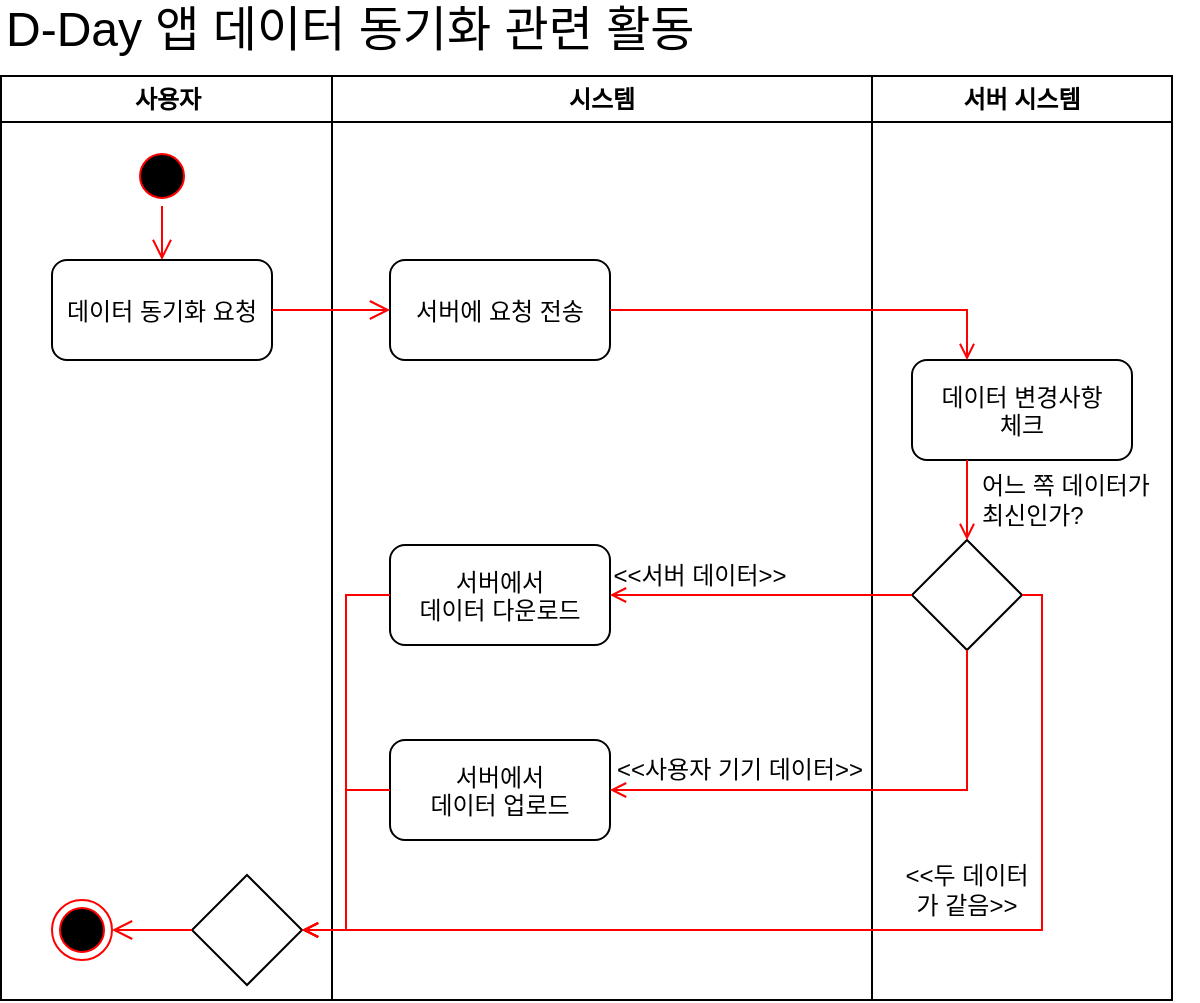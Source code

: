 <mxfile version="26.2.12">
  <diagram name="페이지-1" id="g6CH99r--_x_THVzbAb0">
    <mxGraphModel dx="1215" dy="604" grid="1" gridSize="10" guides="1" tooltips="1" connect="1" arrows="1" fold="1" page="1" pageScale="1" pageWidth="827" pageHeight="1169" math="0" shadow="0">
      <root>
        <mxCell id="0" />
        <mxCell id="1" parent="0" />
        <mxCell id="t_auLCXmTcXrtDB10hNU-1" value="사용자" style="swimlane;whiteSpace=wrap;startSize=23;" vertex="1" parent="1">
          <mxGeometry x="164.5" y="128" width="165.5" height="462" as="geometry" />
        </mxCell>
        <mxCell id="t_auLCXmTcXrtDB10hNU-2" value="" style="ellipse;shape=startState;fillColor=#000000;strokeColor=#ff0000;" vertex="1" parent="t_auLCXmTcXrtDB10hNU-1">
          <mxGeometry x="65.5" y="35" width="30" height="30" as="geometry" />
        </mxCell>
        <mxCell id="t_auLCXmTcXrtDB10hNU-3" value="" style="edgeStyle=elbowEdgeStyle;elbow=horizontal;verticalAlign=bottom;endArrow=open;endSize=8;strokeColor=#FF0000;endFill=1;rounded=0" edge="1" parent="t_auLCXmTcXrtDB10hNU-1" source="t_auLCXmTcXrtDB10hNU-2" target="t_auLCXmTcXrtDB10hNU-4">
          <mxGeometry x="90" y="40" as="geometry">
            <mxPoint x="80.5" y="105" as="targetPoint" />
          </mxGeometry>
        </mxCell>
        <mxCell id="t_auLCXmTcXrtDB10hNU-6" value="" style="ellipse;shape=endState;fillColor=#000000;strokeColor=#ff0000" vertex="1" parent="t_auLCXmTcXrtDB10hNU-1">
          <mxGeometry x="25.5" y="412" width="30" height="30" as="geometry" />
        </mxCell>
        <mxCell id="t_auLCXmTcXrtDB10hNU-4" value="데이터 동기화 요청" style="rounded=1;" vertex="1" parent="t_auLCXmTcXrtDB10hNU-1">
          <mxGeometry x="25.5" y="92" width="110" height="50" as="geometry" />
        </mxCell>
        <mxCell id="t_auLCXmTcXrtDB10hNU-27" value="" style="rhombus;whiteSpace=wrap;html=1;" vertex="1" parent="t_auLCXmTcXrtDB10hNU-1">
          <mxGeometry x="95.5" y="399.5" width="55" height="55" as="geometry" />
        </mxCell>
        <mxCell id="t_auLCXmTcXrtDB10hNU-30" value="" style="edgeStyle=none;curved=1;rounded=0;orthogonalLoop=1;jettySize=auto;html=1;fontSize=12;startSize=8;endSize=8;strokeColor=#FF0000;endArrow=open;endFill=0;exitX=0;exitY=0.5;exitDx=0;exitDy=0;entryX=1;entryY=0.5;entryDx=0;entryDy=0;" edge="1" parent="t_auLCXmTcXrtDB10hNU-1" source="t_auLCXmTcXrtDB10hNU-27" target="t_auLCXmTcXrtDB10hNU-6">
          <mxGeometry relative="1" as="geometry">
            <mxPoint x="145.5" y="127" as="sourcePoint" />
            <mxPoint x="204.5" y="127" as="targetPoint" />
          </mxGeometry>
        </mxCell>
        <mxCell id="t_auLCXmTcXrtDB10hNU-10" value="시스템" style="swimlane;whiteSpace=wrap" vertex="1" parent="1">
          <mxGeometry x="330" y="128" width="270" height="462" as="geometry" />
        </mxCell>
        <mxCell id="t_auLCXmTcXrtDB10hNU-8" value="서버에서&#xa;데이터 업로드" style="rounded=1;" vertex="1" parent="t_auLCXmTcXrtDB10hNU-10">
          <mxGeometry x="29" y="332" width="110" height="50" as="geometry" />
        </mxCell>
        <mxCell id="t_auLCXmTcXrtDB10hNU-25" value="서버에서&#xa;데이터 다운로드" style="rounded=1;" vertex="1" parent="t_auLCXmTcXrtDB10hNU-10">
          <mxGeometry x="29" y="234.5" width="110" height="50" as="geometry" />
        </mxCell>
        <mxCell id="t_auLCXmTcXrtDB10hNU-11" value="서버에 요청 전송" style="rounded=1;" vertex="1" parent="t_auLCXmTcXrtDB10hNU-10">
          <mxGeometry x="29" y="92" width="110" height="50" as="geometry" />
        </mxCell>
        <mxCell id="t_auLCXmTcXrtDB10hNU-12" value="&amp;lt;&amp;lt;서버 데이터&amp;gt;&amp;gt;" style="text;html=1;align=center;verticalAlign=middle;whiteSpace=wrap;rounded=0;" vertex="1" parent="t_auLCXmTcXrtDB10hNU-10">
          <mxGeometry x="139" y="234.5" width="90" height="30" as="geometry" />
        </mxCell>
        <mxCell id="t_auLCXmTcXrtDB10hNU-14" value="&amp;lt;&amp;lt;사용자 기기 데이터&amp;gt;&amp;gt;" style="text;html=1;align=center;verticalAlign=middle;whiteSpace=wrap;rounded=0;" vertex="1" parent="t_auLCXmTcXrtDB10hNU-10">
          <mxGeometry x="139" y="332" width="130" height="30" as="geometry" />
        </mxCell>
        <mxCell id="t_auLCXmTcXrtDB10hNU-18" value="D-Day 앱 데이터 동기화 관련 활동" style="text;html=1;align=left;verticalAlign=middle;whiteSpace=wrap;rounded=0;fontSize=24;" vertex="1" parent="1">
          <mxGeometry x="164.5" y="90" width="385.5" height="30" as="geometry" />
        </mxCell>
        <mxCell id="t_auLCXmTcXrtDB10hNU-19" value="서버 시스템" style="swimlane;whiteSpace=wrap;startSize=23;" vertex="1" parent="1">
          <mxGeometry x="600" y="128" width="150" height="462" as="geometry" />
        </mxCell>
        <mxCell id="t_auLCXmTcXrtDB10hNU-13" value="" style="rhombus;whiteSpace=wrap;html=1;" vertex="1" parent="t_auLCXmTcXrtDB10hNU-19">
          <mxGeometry x="20" y="232" width="55" height="55" as="geometry" />
        </mxCell>
        <mxCell id="t_auLCXmTcXrtDB10hNU-17" value="어느 쪽 데이터가&lt;div&gt;최신인가?&lt;/div&gt;" style="text;html=1;align=left;verticalAlign=middle;whiteSpace=wrap;rounded=0;" vertex="1" parent="t_auLCXmTcXrtDB10hNU-19">
          <mxGeometry x="53" y="197" width="110" height="30" as="geometry" />
        </mxCell>
        <mxCell id="t_auLCXmTcXrtDB10hNU-22" value="데이터 변경사항&#xa;체크" style="rounded=1;" vertex="1" parent="t_auLCXmTcXrtDB10hNU-19">
          <mxGeometry x="20" y="142" width="110" height="50" as="geometry" />
        </mxCell>
        <mxCell id="t_auLCXmTcXrtDB10hNU-15" value="" style="endArrow=open;strokeColor=#FF0000;endFill=1;rounded=0;entryX=0.5;entryY=0;entryDx=0;entryDy=0;exitX=0.25;exitY=1;exitDx=0;exitDy=0;" edge="1" parent="t_auLCXmTcXrtDB10hNU-19" target="t_auLCXmTcXrtDB10hNU-13" source="t_auLCXmTcXrtDB10hNU-22">
          <mxGeometry relative="1" as="geometry">
            <mxPoint x="47.5" y="207" as="sourcePoint" />
            <mxPoint x="-15" y="404.5" as="targetPoint" />
            <Array as="points" />
          </mxGeometry>
        </mxCell>
        <mxCell id="t_auLCXmTcXrtDB10hNU-31" value="&amp;lt;&amp;lt;두 데이터가 같음&amp;gt;&amp;gt;" style="text;html=1;align=center;verticalAlign=middle;whiteSpace=wrap;rounded=0;" vertex="1" parent="t_auLCXmTcXrtDB10hNU-19">
          <mxGeometry x="14" y="392" width="67" height="30" as="geometry" />
        </mxCell>
        <mxCell id="t_auLCXmTcXrtDB10hNU-16" value="" style="edgeStyle=orthogonalEdgeStyle;rounded=0;orthogonalLoop=1;jettySize=auto;html=1;endArrow=open;endFill=0;strokeColor=#FF0000;entryX=0.25;entryY=0;entryDx=0;entryDy=0;" edge="1" parent="1" source="t_auLCXmTcXrtDB10hNU-11" target="t_auLCXmTcXrtDB10hNU-22">
          <mxGeometry relative="1" as="geometry">
            <mxPoint x="460" y="258" as="sourcePoint" />
            <mxPoint x="530" y="258" as="targetPoint" />
          </mxGeometry>
        </mxCell>
        <mxCell id="t_auLCXmTcXrtDB10hNU-9" value="" style="endArrow=open;strokeColor=#FF0000;endFill=1;rounded=0;entryX=1;entryY=0.5;entryDx=0;entryDy=0;exitX=0;exitY=0.5;exitDx=0;exitDy=0;edgeStyle=orthogonalEdgeStyle;" edge="1" parent="1" source="t_auLCXmTcXrtDB10hNU-8" target="t_auLCXmTcXrtDB10hNU-27">
          <mxGeometry relative="1" as="geometry">
            <mxPoint x="538" y="480" as="sourcePoint" />
            <mxPoint x="302.25" y="485" as="targetPoint" />
          </mxGeometry>
        </mxCell>
        <mxCell id="t_auLCXmTcXrtDB10hNU-23" value="" style="endArrow=open;strokeColor=#FF0000;endFill=1;rounded=0;entryX=1;entryY=0.5;entryDx=0;entryDy=0;exitX=0.5;exitY=1;exitDx=0;exitDy=0;edgeStyle=orthogonalEdgeStyle;" edge="1" parent="1" source="t_auLCXmTcXrtDB10hNU-13" target="t_auLCXmTcXrtDB10hNU-8">
          <mxGeometry relative="1" as="geometry">
            <mxPoint x="700" y="410" as="sourcePoint" />
            <mxPoint x="658" y="370" as="targetPoint" />
          </mxGeometry>
        </mxCell>
        <mxCell id="t_auLCXmTcXrtDB10hNU-26" value="" style="endArrow=open;strokeColor=#FF0000;endFill=1;rounded=0;entryX=1;entryY=0.5;entryDx=0;entryDy=0;exitX=0;exitY=0.5;exitDx=0;exitDy=0;edgeStyle=orthogonalEdgeStyle;" edge="1" parent="1" source="t_auLCXmTcXrtDB10hNU-13" target="t_auLCXmTcXrtDB10hNU-25">
          <mxGeometry relative="1" as="geometry">
            <mxPoint x="658" y="425" as="sourcePoint" />
            <mxPoint x="470" y="495" as="targetPoint" />
          </mxGeometry>
        </mxCell>
        <mxCell id="t_auLCXmTcXrtDB10hNU-20" value="" style="edgeStyle=none;curved=1;rounded=0;orthogonalLoop=1;jettySize=auto;html=1;fontSize=12;startSize=8;endSize=8;strokeColor=#FF0000;endArrow=open;endFill=0;" edge="1" parent="1" source="t_auLCXmTcXrtDB10hNU-4" target="t_auLCXmTcXrtDB10hNU-11">
          <mxGeometry relative="1" as="geometry" />
        </mxCell>
        <mxCell id="t_auLCXmTcXrtDB10hNU-28" value="" style="endArrow=open;strokeColor=#FF0000;endFill=1;rounded=0;entryX=1;entryY=0.5;entryDx=0;entryDy=0;exitX=0;exitY=0.5;exitDx=0;exitDy=0;edgeStyle=orthogonalEdgeStyle;" edge="1" parent="1" source="t_auLCXmTcXrtDB10hNU-25" target="t_auLCXmTcXrtDB10hNU-27">
          <mxGeometry relative="1" as="geometry">
            <mxPoint x="369" y="495" as="sourcePoint" />
            <mxPoint x="325" y="565" as="targetPoint" />
          </mxGeometry>
        </mxCell>
        <mxCell id="t_auLCXmTcXrtDB10hNU-29" value="" style="endArrow=open;strokeColor=#FF0000;endFill=1;rounded=0;entryX=1;entryY=0.5;entryDx=0;entryDy=0;exitX=1;exitY=0.5;exitDx=0;exitDy=0;edgeStyle=orthogonalEdgeStyle;" edge="1" parent="1" source="t_auLCXmTcXrtDB10hNU-13" target="t_auLCXmTcXrtDB10hNU-27">
          <mxGeometry relative="1" as="geometry">
            <mxPoint x="730" y="460" as="sourcePoint" />
            <mxPoint x="686" y="627" as="targetPoint" />
          </mxGeometry>
        </mxCell>
      </root>
    </mxGraphModel>
  </diagram>
</mxfile>
